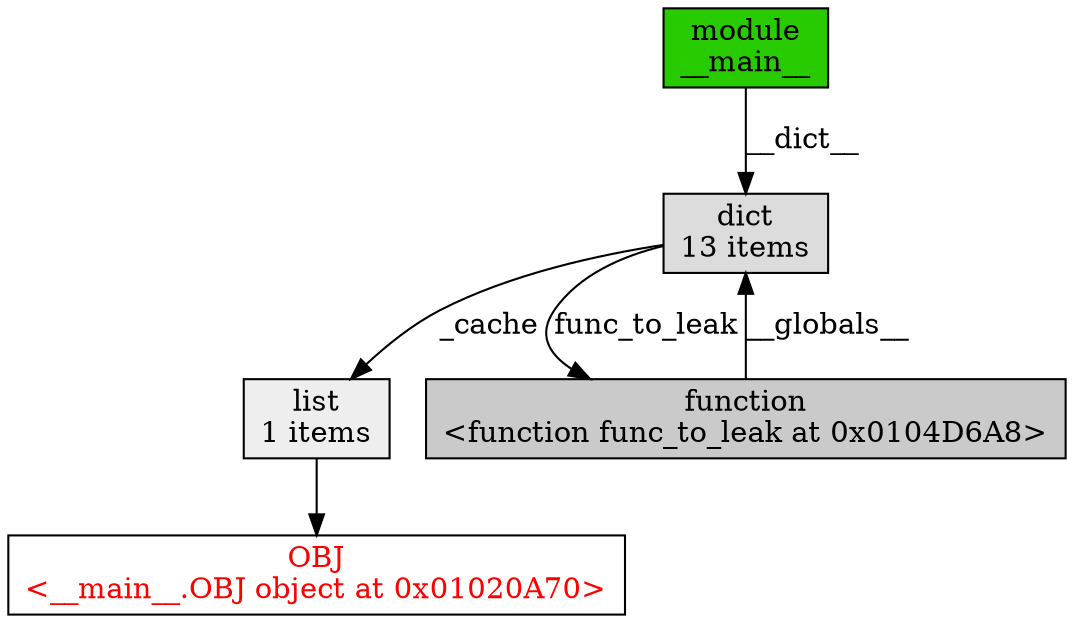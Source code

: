 digraph ObjectGraph {
  node[shape=box, style=filled, fillcolor=white];
  o16910960[fontcolor=red];
  o16910960[label="OBJ\n<__main__.OBJ object at 0x01020A70>"];
  o16910960[fillcolor="0,0,1"];
  o17821128 -> o16910960;
  o17821128[label="list\n1 items"];
  o17821128[fillcolor="0,0,0.93"];
  o14143824 -> o17821128 [label="_cache",weight=2];
  o14143824[label="dict\n13 items"];
  o14143824[fillcolor="0,0,0.86"];
  o14144016 -> o14143824 [label="__dict__",weight=10];
  o17094312 -> o14143824 [label="__globals__",weight=10];
  o14144016[label="module\n__main__"];
  o14144016[fillcolor="0.3,1,0.79"];
  o17094312[label="function\n<function func_to_leak at 0x0104D6A8>"];
  o17094312[fillcolor="0,0,0.79"];
  o14143824 -> o17094312 [label="func_to_leak",weight=2];
}
